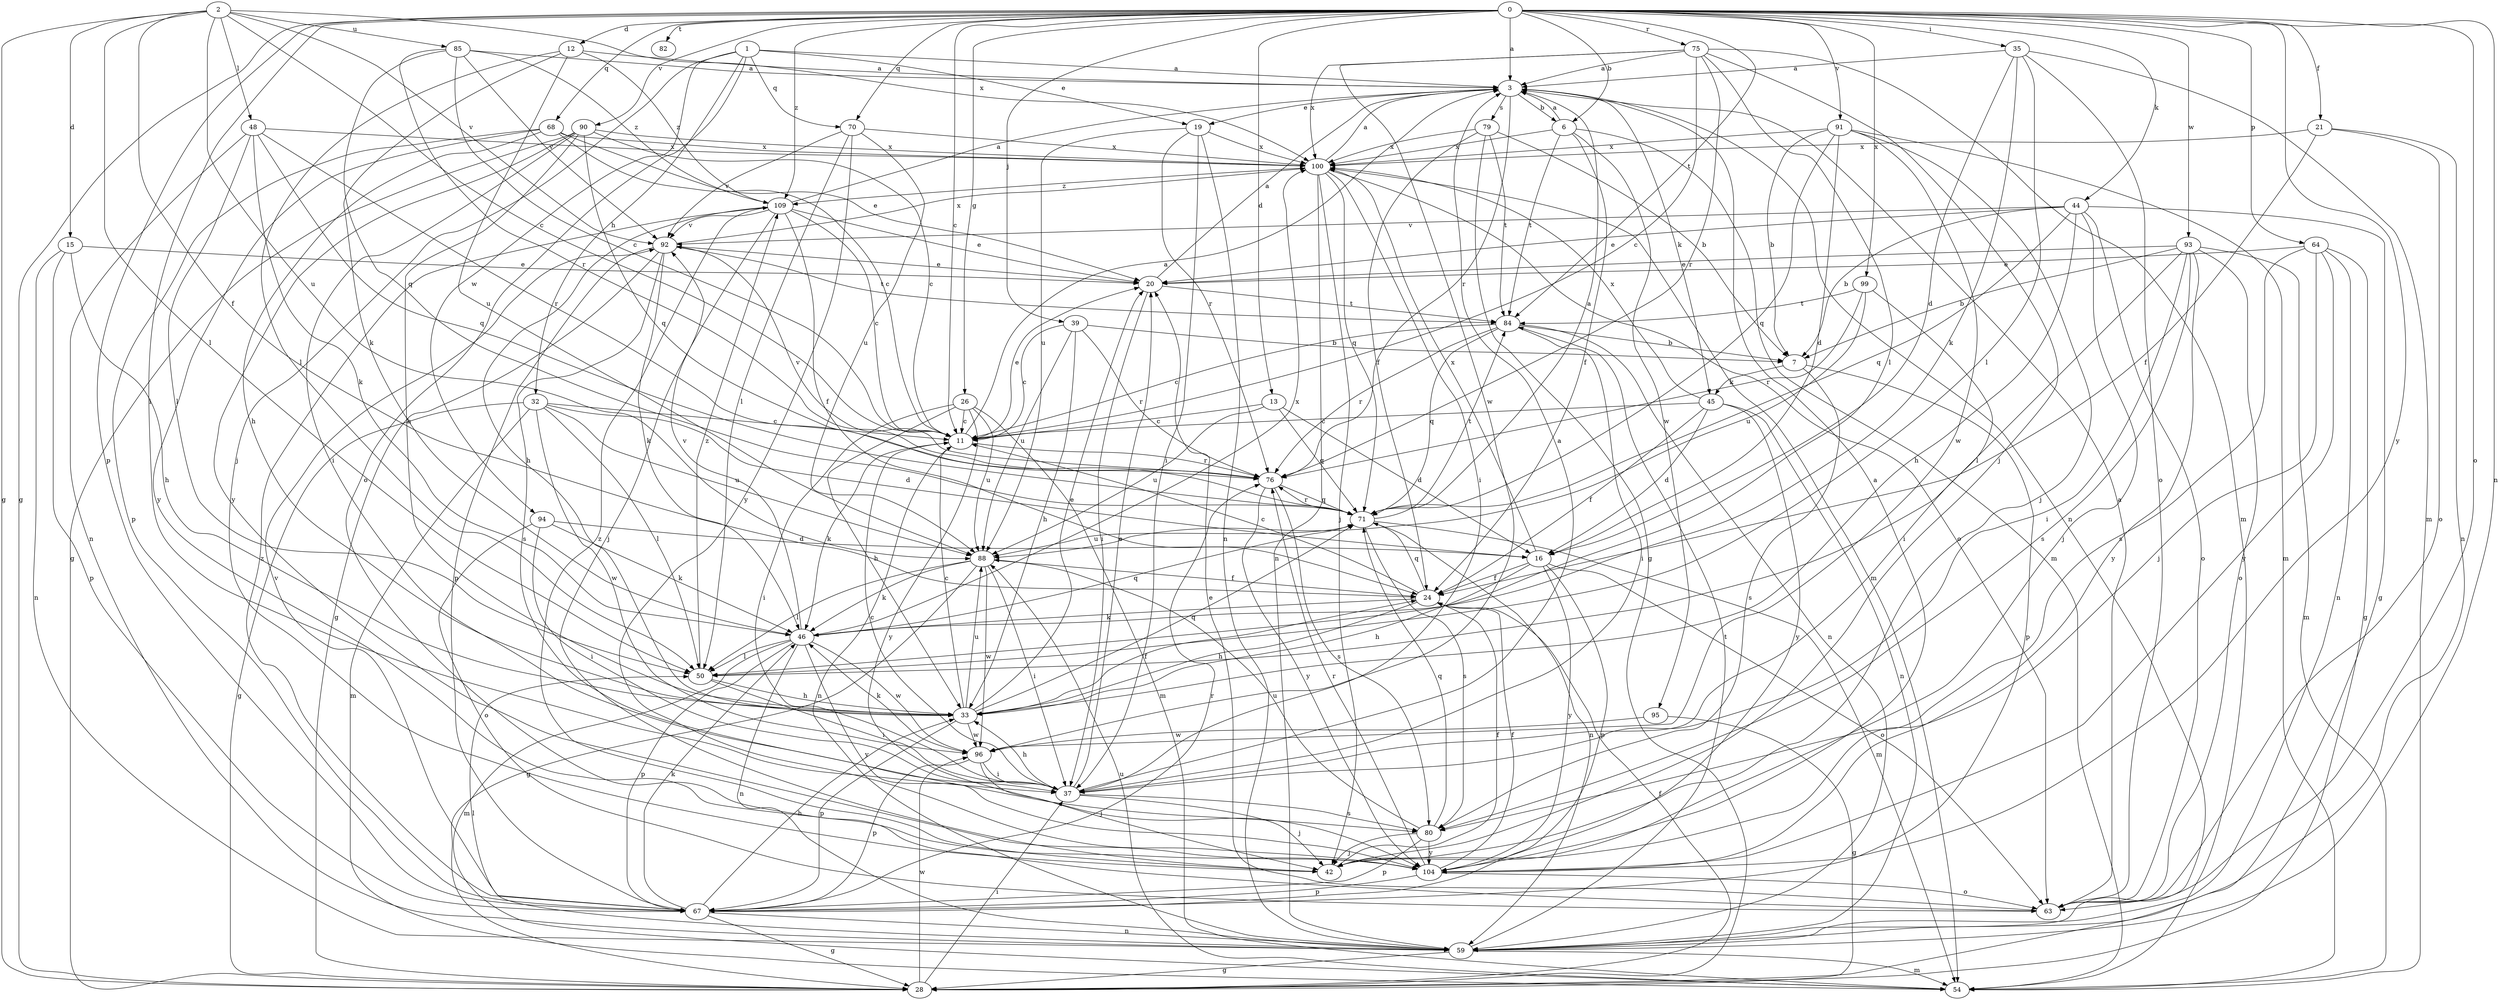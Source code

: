 strict digraph  {
0;
1;
2;
3;
6;
7;
11;
12;
13;
15;
16;
19;
20;
21;
24;
26;
28;
32;
33;
35;
37;
39;
42;
44;
45;
46;
48;
50;
54;
59;
63;
64;
67;
68;
70;
71;
75;
76;
79;
80;
82;
84;
85;
88;
90;
91;
92;
93;
94;
95;
96;
99;
100;
104;
109;
0 -> 3  [label=a];
0 -> 6  [label=b];
0 -> 11  [label=c];
0 -> 12  [label=d];
0 -> 13  [label=d];
0 -> 21  [label=f];
0 -> 26  [label=g];
0 -> 28  [label=g];
0 -> 35  [label=i];
0 -> 37  [label=i];
0 -> 39  [label=j];
0 -> 44  [label=k];
0 -> 59  [label=n];
0 -> 63  [label=o];
0 -> 64  [label=p];
0 -> 67  [label=p];
0 -> 68  [label=q];
0 -> 70  [label=q];
0 -> 75  [label=r];
0 -> 82  [label=t];
0 -> 84  [label=t];
0 -> 90  [label=v];
0 -> 91  [label=v];
0 -> 93  [label=w];
0 -> 99  [label=x];
0 -> 104  [label=y];
0 -> 109  [label=z];
1 -> 3  [label=a];
1 -> 19  [label=e];
1 -> 32  [label=h];
1 -> 42  [label=j];
1 -> 63  [label=o];
1 -> 70  [label=q];
1 -> 94  [label=w];
2 -> 11  [label=c];
2 -> 15  [label=d];
2 -> 24  [label=f];
2 -> 28  [label=g];
2 -> 48  [label=l];
2 -> 50  [label=l];
2 -> 85  [label=u];
2 -> 88  [label=u];
2 -> 92  [label=v];
2 -> 100  [label=x];
3 -> 6  [label=b];
3 -> 19  [label=e];
3 -> 45  [label=k];
3 -> 59  [label=n];
3 -> 76  [label=r];
3 -> 79  [label=s];
6 -> 3  [label=a];
6 -> 24  [label=f];
6 -> 54  [label=m];
6 -> 84  [label=t];
6 -> 95  [label=w];
6 -> 100  [label=x];
7 -> 45  [label=k];
7 -> 67  [label=p];
7 -> 80  [label=s];
11 -> 3  [label=a];
11 -> 20  [label=e];
11 -> 46  [label=k];
11 -> 59  [label=n];
11 -> 76  [label=r];
12 -> 3  [label=a];
12 -> 46  [label=k];
12 -> 50  [label=l];
12 -> 88  [label=u];
12 -> 109  [label=z];
13 -> 11  [label=c];
13 -> 16  [label=d];
13 -> 71  [label=q];
13 -> 88  [label=u];
15 -> 20  [label=e];
15 -> 33  [label=h];
15 -> 59  [label=n];
15 -> 67  [label=p];
16 -> 24  [label=f];
16 -> 33  [label=h];
16 -> 63  [label=o];
16 -> 67  [label=p];
16 -> 100  [label=x];
16 -> 104  [label=y];
19 -> 37  [label=i];
19 -> 59  [label=n];
19 -> 76  [label=r];
19 -> 88  [label=u];
19 -> 100  [label=x];
20 -> 3  [label=a];
20 -> 37  [label=i];
20 -> 84  [label=t];
21 -> 24  [label=f];
21 -> 59  [label=n];
21 -> 63  [label=o];
21 -> 100  [label=x];
24 -> 11  [label=c];
24 -> 33  [label=h];
24 -> 46  [label=k];
24 -> 71  [label=q];
26 -> 11  [label=c];
26 -> 33  [label=h];
26 -> 37  [label=i];
26 -> 54  [label=m];
26 -> 88  [label=u];
26 -> 104  [label=y];
28 -> 24  [label=f];
28 -> 37  [label=i];
28 -> 96  [label=w];
32 -> 11  [label=c];
32 -> 16  [label=d];
32 -> 28  [label=g];
32 -> 50  [label=l];
32 -> 54  [label=m];
32 -> 88  [label=u];
32 -> 96  [label=w];
33 -> 11  [label=c];
33 -> 20  [label=e];
33 -> 24  [label=f];
33 -> 67  [label=p];
33 -> 71  [label=q];
33 -> 88  [label=u];
33 -> 96  [label=w];
35 -> 3  [label=a];
35 -> 16  [label=d];
35 -> 46  [label=k];
35 -> 50  [label=l];
35 -> 54  [label=m];
35 -> 63  [label=o];
37 -> 3  [label=a];
37 -> 11  [label=c];
37 -> 20  [label=e];
37 -> 33  [label=h];
37 -> 42  [label=j];
37 -> 80  [label=s];
39 -> 7  [label=b];
39 -> 11  [label=c];
39 -> 33  [label=h];
39 -> 76  [label=r];
39 -> 88  [label=u];
42 -> 24  [label=f];
42 -> 109  [label=z];
44 -> 7  [label=b];
44 -> 20  [label=e];
44 -> 28  [label=g];
44 -> 33  [label=h];
44 -> 42  [label=j];
44 -> 63  [label=o];
44 -> 71  [label=q];
44 -> 92  [label=v];
45 -> 11  [label=c];
45 -> 16  [label=d];
45 -> 24  [label=f];
45 -> 59  [label=n];
45 -> 100  [label=x];
45 -> 104  [label=y];
46 -> 50  [label=l];
46 -> 54  [label=m];
46 -> 59  [label=n];
46 -> 67  [label=p];
46 -> 71  [label=q];
46 -> 92  [label=v];
46 -> 96  [label=w];
46 -> 100  [label=x];
46 -> 104  [label=y];
48 -> 46  [label=k];
48 -> 50  [label=l];
48 -> 59  [label=n];
48 -> 71  [label=q];
48 -> 76  [label=r];
48 -> 100  [label=x];
50 -> 33  [label=h];
50 -> 37  [label=i];
50 -> 109  [label=z];
54 -> 88  [label=u];
59 -> 28  [label=g];
59 -> 50  [label=l];
59 -> 54  [label=m];
59 -> 84  [label=t];
63 -> 3  [label=a];
63 -> 20  [label=e];
64 -> 20  [label=e];
64 -> 28  [label=g];
64 -> 42  [label=j];
64 -> 59  [label=n];
64 -> 80  [label=s];
64 -> 104  [label=y];
67 -> 28  [label=g];
67 -> 33  [label=h];
67 -> 46  [label=k];
67 -> 59  [label=n];
67 -> 76  [label=r];
67 -> 92  [label=v];
67 -> 109  [label=z];
68 -> 11  [label=c];
68 -> 20  [label=e];
68 -> 33  [label=h];
68 -> 67  [label=p];
68 -> 100  [label=x];
68 -> 104  [label=y];
70 -> 50  [label=l];
70 -> 88  [label=u];
70 -> 92  [label=v];
70 -> 100  [label=x];
70 -> 104  [label=y];
71 -> 3  [label=a];
71 -> 54  [label=m];
71 -> 59  [label=n];
71 -> 76  [label=r];
71 -> 80  [label=s];
71 -> 84  [label=t];
71 -> 88  [label=u];
75 -> 3  [label=a];
75 -> 11  [label=c];
75 -> 42  [label=j];
75 -> 50  [label=l];
75 -> 54  [label=m];
75 -> 76  [label=r];
75 -> 96  [label=w];
75 -> 100  [label=x];
76 -> 71  [label=q];
76 -> 80  [label=s];
76 -> 92  [label=v];
76 -> 104  [label=y];
79 -> 7  [label=b];
79 -> 24  [label=f];
79 -> 28  [label=g];
79 -> 84  [label=t];
79 -> 100  [label=x];
80 -> 42  [label=j];
80 -> 67  [label=p];
80 -> 71  [label=q];
80 -> 88  [label=u];
80 -> 104  [label=y];
84 -> 7  [label=b];
84 -> 11  [label=c];
84 -> 37  [label=i];
84 -> 59  [label=n];
84 -> 71  [label=q];
84 -> 76  [label=r];
85 -> 3  [label=a];
85 -> 11  [label=c];
85 -> 71  [label=q];
85 -> 76  [label=r];
85 -> 92  [label=v];
85 -> 109  [label=z];
88 -> 24  [label=f];
88 -> 28  [label=g];
88 -> 37  [label=i];
88 -> 46  [label=k];
88 -> 50  [label=l];
88 -> 96  [label=w];
90 -> 11  [label=c];
90 -> 28  [label=g];
90 -> 33  [label=h];
90 -> 37  [label=i];
90 -> 71  [label=q];
90 -> 100  [label=x];
90 -> 104  [label=y];
91 -> 7  [label=b];
91 -> 16  [label=d];
91 -> 42  [label=j];
91 -> 54  [label=m];
91 -> 71  [label=q];
91 -> 96  [label=w];
91 -> 100  [label=x];
92 -> 20  [label=e];
92 -> 28  [label=g];
92 -> 46  [label=k];
92 -> 67  [label=p];
92 -> 80  [label=s];
92 -> 84  [label=t];
92 -> 100  [label=x];
93 -> 7  [label=b];
93 -> 20  [label=e];
93 -> 37  [label=i];
93 -> 50  [label=l];
93 -> 54  [label=m];
93 -> 63  [label=o];
93 -> 80  [label=s];
93 -> 104  [label=y];
94 -> 16  [label=d];
94 -> 37  [label=i];
94 -> 46  [label=k];
94 -> 63  [label=o];
95 -> 28  [label=g];
95 -> 96  [label=w];
96 -> 37  [label=i];
96 -> 42  [label=j];
96 -> 46  [label=k];
96 -> 67  [label=p];
99 -> 37  [label=i];
99 -> 76  [label=r];
99 -> 84  [label=t];
99 -> 88  [label=u];
100 -> 3  [label=a];
100 -> 37  [label=i];
100 -> 42  [label=j];
100 -> 54  [label=m];
100 -> 59  [label=n];
100 -> 63  [label=o];
100 -> 71  [label=q];
100 -> 109  [label=z];
104 -> 3  [label=a];
104 -> 24  [label=f];
104 -> 63  [label=o];
104 -> 67  [label=p];
104 -> 76  [label=r];
109 -> 3  [label=a];
109 -> 11  [label=c];
109 -> 20  [label=e];
109 -> 24  [label=f];
109 -> 33  [label=h];
109 -> 42  [label=j];
109 -> 92  [label=v];
}
